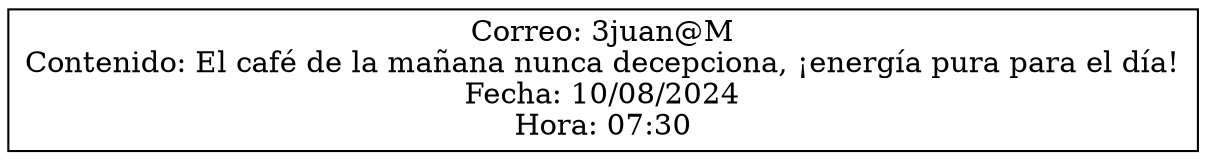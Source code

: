 digraph G {
    node [shape=record];
    rankdir=LR;
    node0 [label="{Correo: 3juan@M\nContenido: El café de la mañana nunca decepciona, ¡energía pura para el día!\nFecha: 10/08/2024\nHora: 07:30}"];
}
